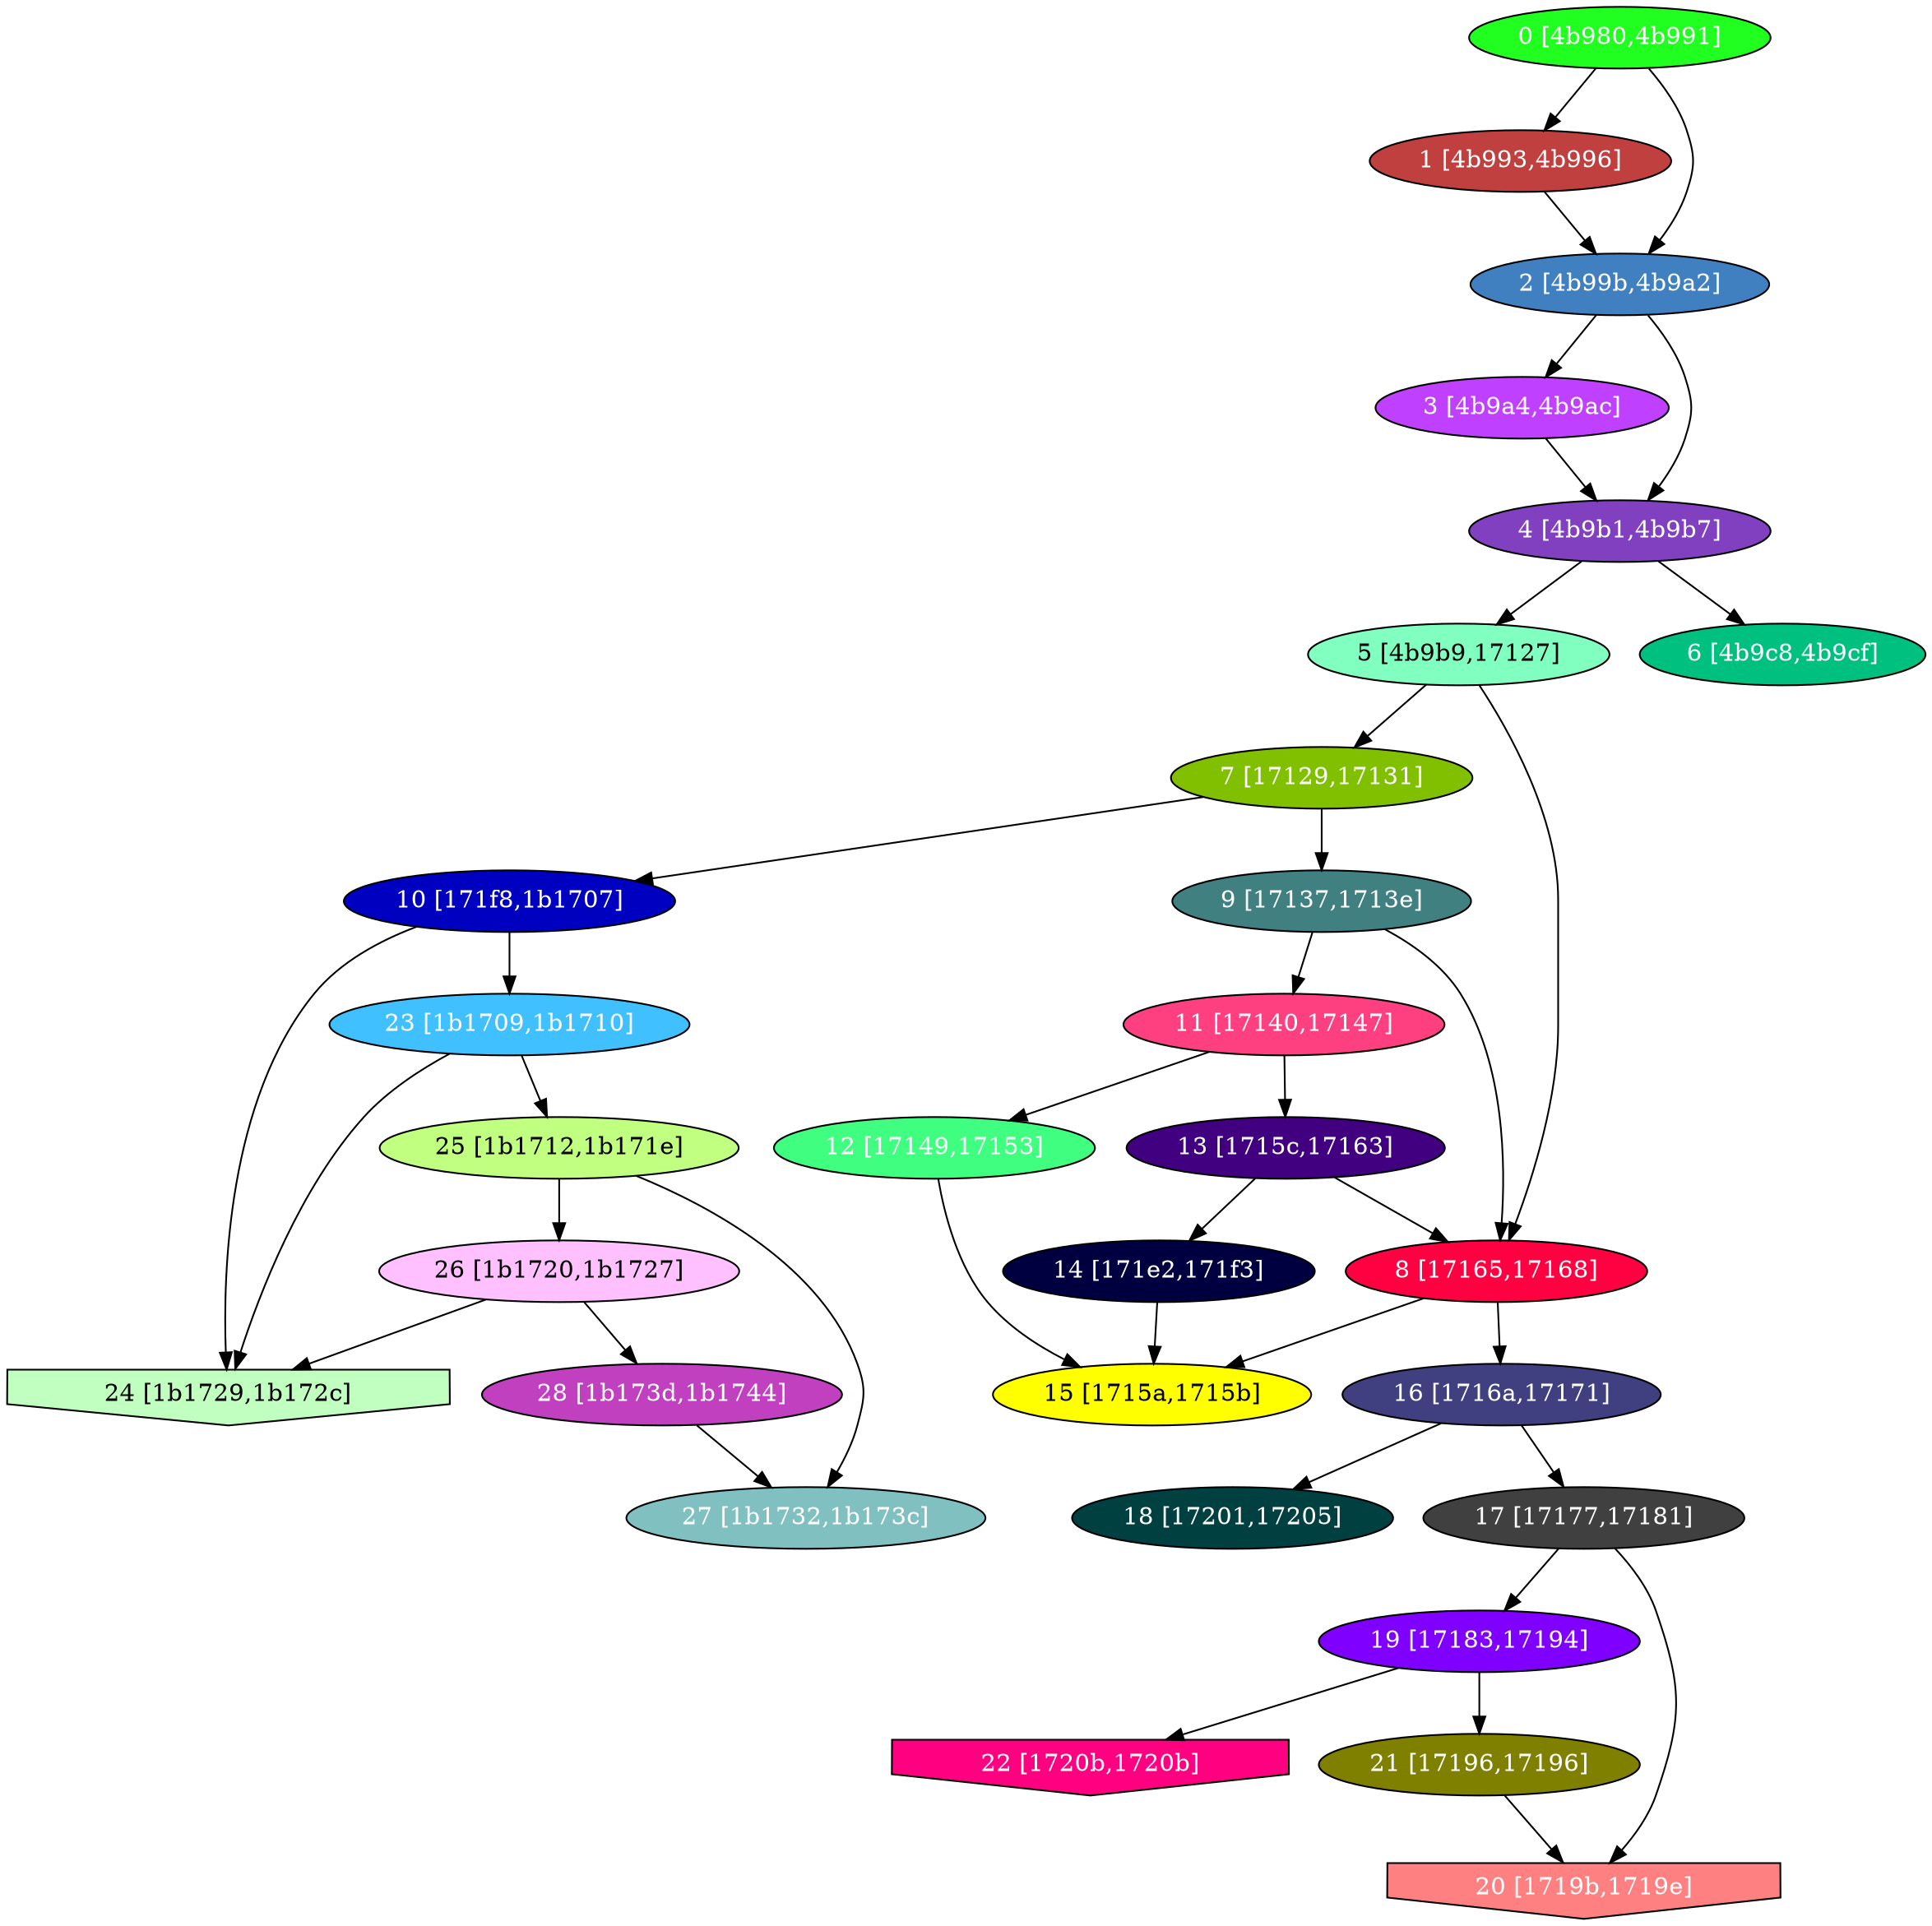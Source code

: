 diGraph libnss3{
	libnss3_0  [style=filled fillcolor="#20FF20" fontcolor="#ffffff" shape=oval label="0 [4b980,4b991]"]
	libnss3_1  [style=filled fillcolor="#C04040" fontcolor="#ffffff" shape=oval label="1 [4b993,4b996]"]
	libnss3_2  [style=filled fillcolor="#4080C0" fontcolor="#ffffff" shape=oval label="2 [4b99b,4b9a2]"]
	libnss3_3  [style=filled fillcolor="#C040FF" fontcolor="#ffffff" shape=oval label="3 [4b9a4,4b9ac]"]
	libnss3_4  [style=filled fillcolor="#8040C0" fontcolor="#ffffff" shape=oval label="4 [4b9b1,4b9b7]"]
	libnss3_5  [style=filled fillcolor="#80FFC0" fontcolor="#000000" shape=oval label="5 [4b9b9,17127]"]
	libnss3_6  [style=filled fillcolor="#00C080" fontcolor="#ffffff" shape=oval label="6 [4b9c8,4b9cf]"]
	libnss3_7  [style=filled fillcolor="#80C000" fontcolor="#ffffff" shape=oval label="7 [17129,17131]"]
	libnss3_8  [style=filled fillcolor="#FF0040" fontcolor="#ffffff" shape=oval label="8 [17165,17168]"]
	libnss3_9  [style=filled fillcolor="#408080" fontcolor="#ffffff" shape=oval label="9 [17137,1713e]"]
	libnss3_a  [style=filled fillcolor="#0000C0" fontcolor="#ffffff" shape=oval label="10 [171f8,1b1707]"]
	libnss3_b  [style=filled fillcolor="#FF4080" fontcolor="#ffffff" shape=oval label="11 [17140,17147]"]
	libnss3_c  [style=filled fillcolor="#40FF80" fontcolor="#ffffff" shape=oval label="12 [17149,17153]"]
	libnss3_d  [style=filled fillcolor="#400080" fontcolor="#ffffff" shape=oval label="13 [1715c,17163]"]
	libnss3_e  [style=filled fillcolor="#000040" fontcolor="#ffffff" shape=oval label="14 [171e2,171f3]"]
	libnss3_f  [style=filled fillcolor="#FFFF00" fontcolor="#000000" shape=oval label="15 [1715a,1715b]"]
	libnss3_10  [style=filled fillcolor="#404080" fontcolor="#ffffff" shape=oval label="16 [1716a,17171]"]
	libnss3_11  [style=filled fillcolor="#404040" fontcolor="#ffffff" shape=oval label="17 [17177,17181]"]
	libnss3_12  [style=filled fillcolor="#004040" fontcolor="#ffffff" shape=oval label="18 [17201,17205]"]
	libnss3_13  [style=filled fillcolor="#8000FF" fontcolor="#ffffff" shape=oval label="19 [17183,17194]"]
	libnss3_14  [style=filled fillcolor="#FF8080" fontcolor="#ffffff" shape=invhouse label="20 [1719b,1719e]"]
	libnss3_15  [style=filled fillcolor="#808000" fontcolor="#ffffff" shape=oval label="21 [17196,17196]"]
	libnss3_16  [style=filled fillcolor="#FF0080" fontcolor="#ffffff" shape=invhouse label="22 [1720b,1720b]"]
	libnss3_17  [style=filled fillcolor="#40C0FF" fontcolor="#ffffff" shape=oval label="23 [1b1709,1b1710]"]
	libnss3_18  [style=filled fillcolor="#C0FFC0" fontcolor="#000000" shape=invhouse label="24 [1b1729,1b172c]"]
	libnss3_19  [style=filled fillcolor="#C0FF80" fontcolor="#000000" shape=oval label="25 [1b1712,1b171e]"]
	libnss3_1a  [style=filled fillcolor="#FFC0FF" fontcolor="#000000" shape=oval label="26 [1b1720,1b1727]"]
	libnss3_1b  [style=filled fillcolor="#80C0C0" fontcolor="#ffffff" shape=oval label="27 [1b1732,1b173c]"]
	libnss3_1c  [style=filled fillcolor="#C040C0" fontcolor="#ffffff" shape=oval label="28 [1b173d,1b1744]"]

	libnss3_0 -> libnss3_1
	libnss3_0 -> libnss3_2
	libnss3_1 -> libnss3_2
	libnss3_2 -> libnss3_3
	libnss3_2 -> libnss3_4
	libnss3_3 -> libnss3_4
	libnss3_4 -> libnss3_5
	libnss3_4 -> libnss3_6
	libnss3_5 -> libnss3_7
	libnss3_5 -> libnss3_8
	libnss3_7 -> libnss3_9
	libnss3_7 -> libnss3_a
	libnss3_8 -> libnss3_f
	libnss3_8 -> libnss3_10
	libnss3_9 -> libnss3_8
	libnss3_9 -> libnss3_b
	libnss3_a -> libnss3_17
	libnss3_a -> libnss3_18
	libnss3_b -> libnss3_c
	libnss3_b -> libnss3_d
	libnss3_c -> libnss3_f
	libnss3_d -> libnss3_8
	libnss3_d -> libnss3_e
	libnss3_e -> libnss3_f
	libnss3_10 -> libnss3_11
	libnss3_10 -> libnss3_12
	libnss3_11 -> libnss3_13
	libnss3_11 -> libnss3_14
	libnss3_13 -> libnss3_15
	libnss3_13 -> libnss3_16
	libnss3_15 -> libnss3_14
	libnss3_17 -> libnss3_18
	libnss3_17 -> libnss3_19
	libnss3_19 -> libnss3_1a
	libnss3_19 -> libnss3_1b
	libnss3_1a -> libnss3_18
	libnss3_1a -> libnss3_1c
	libnss3_1c -> libnss3_1b
}